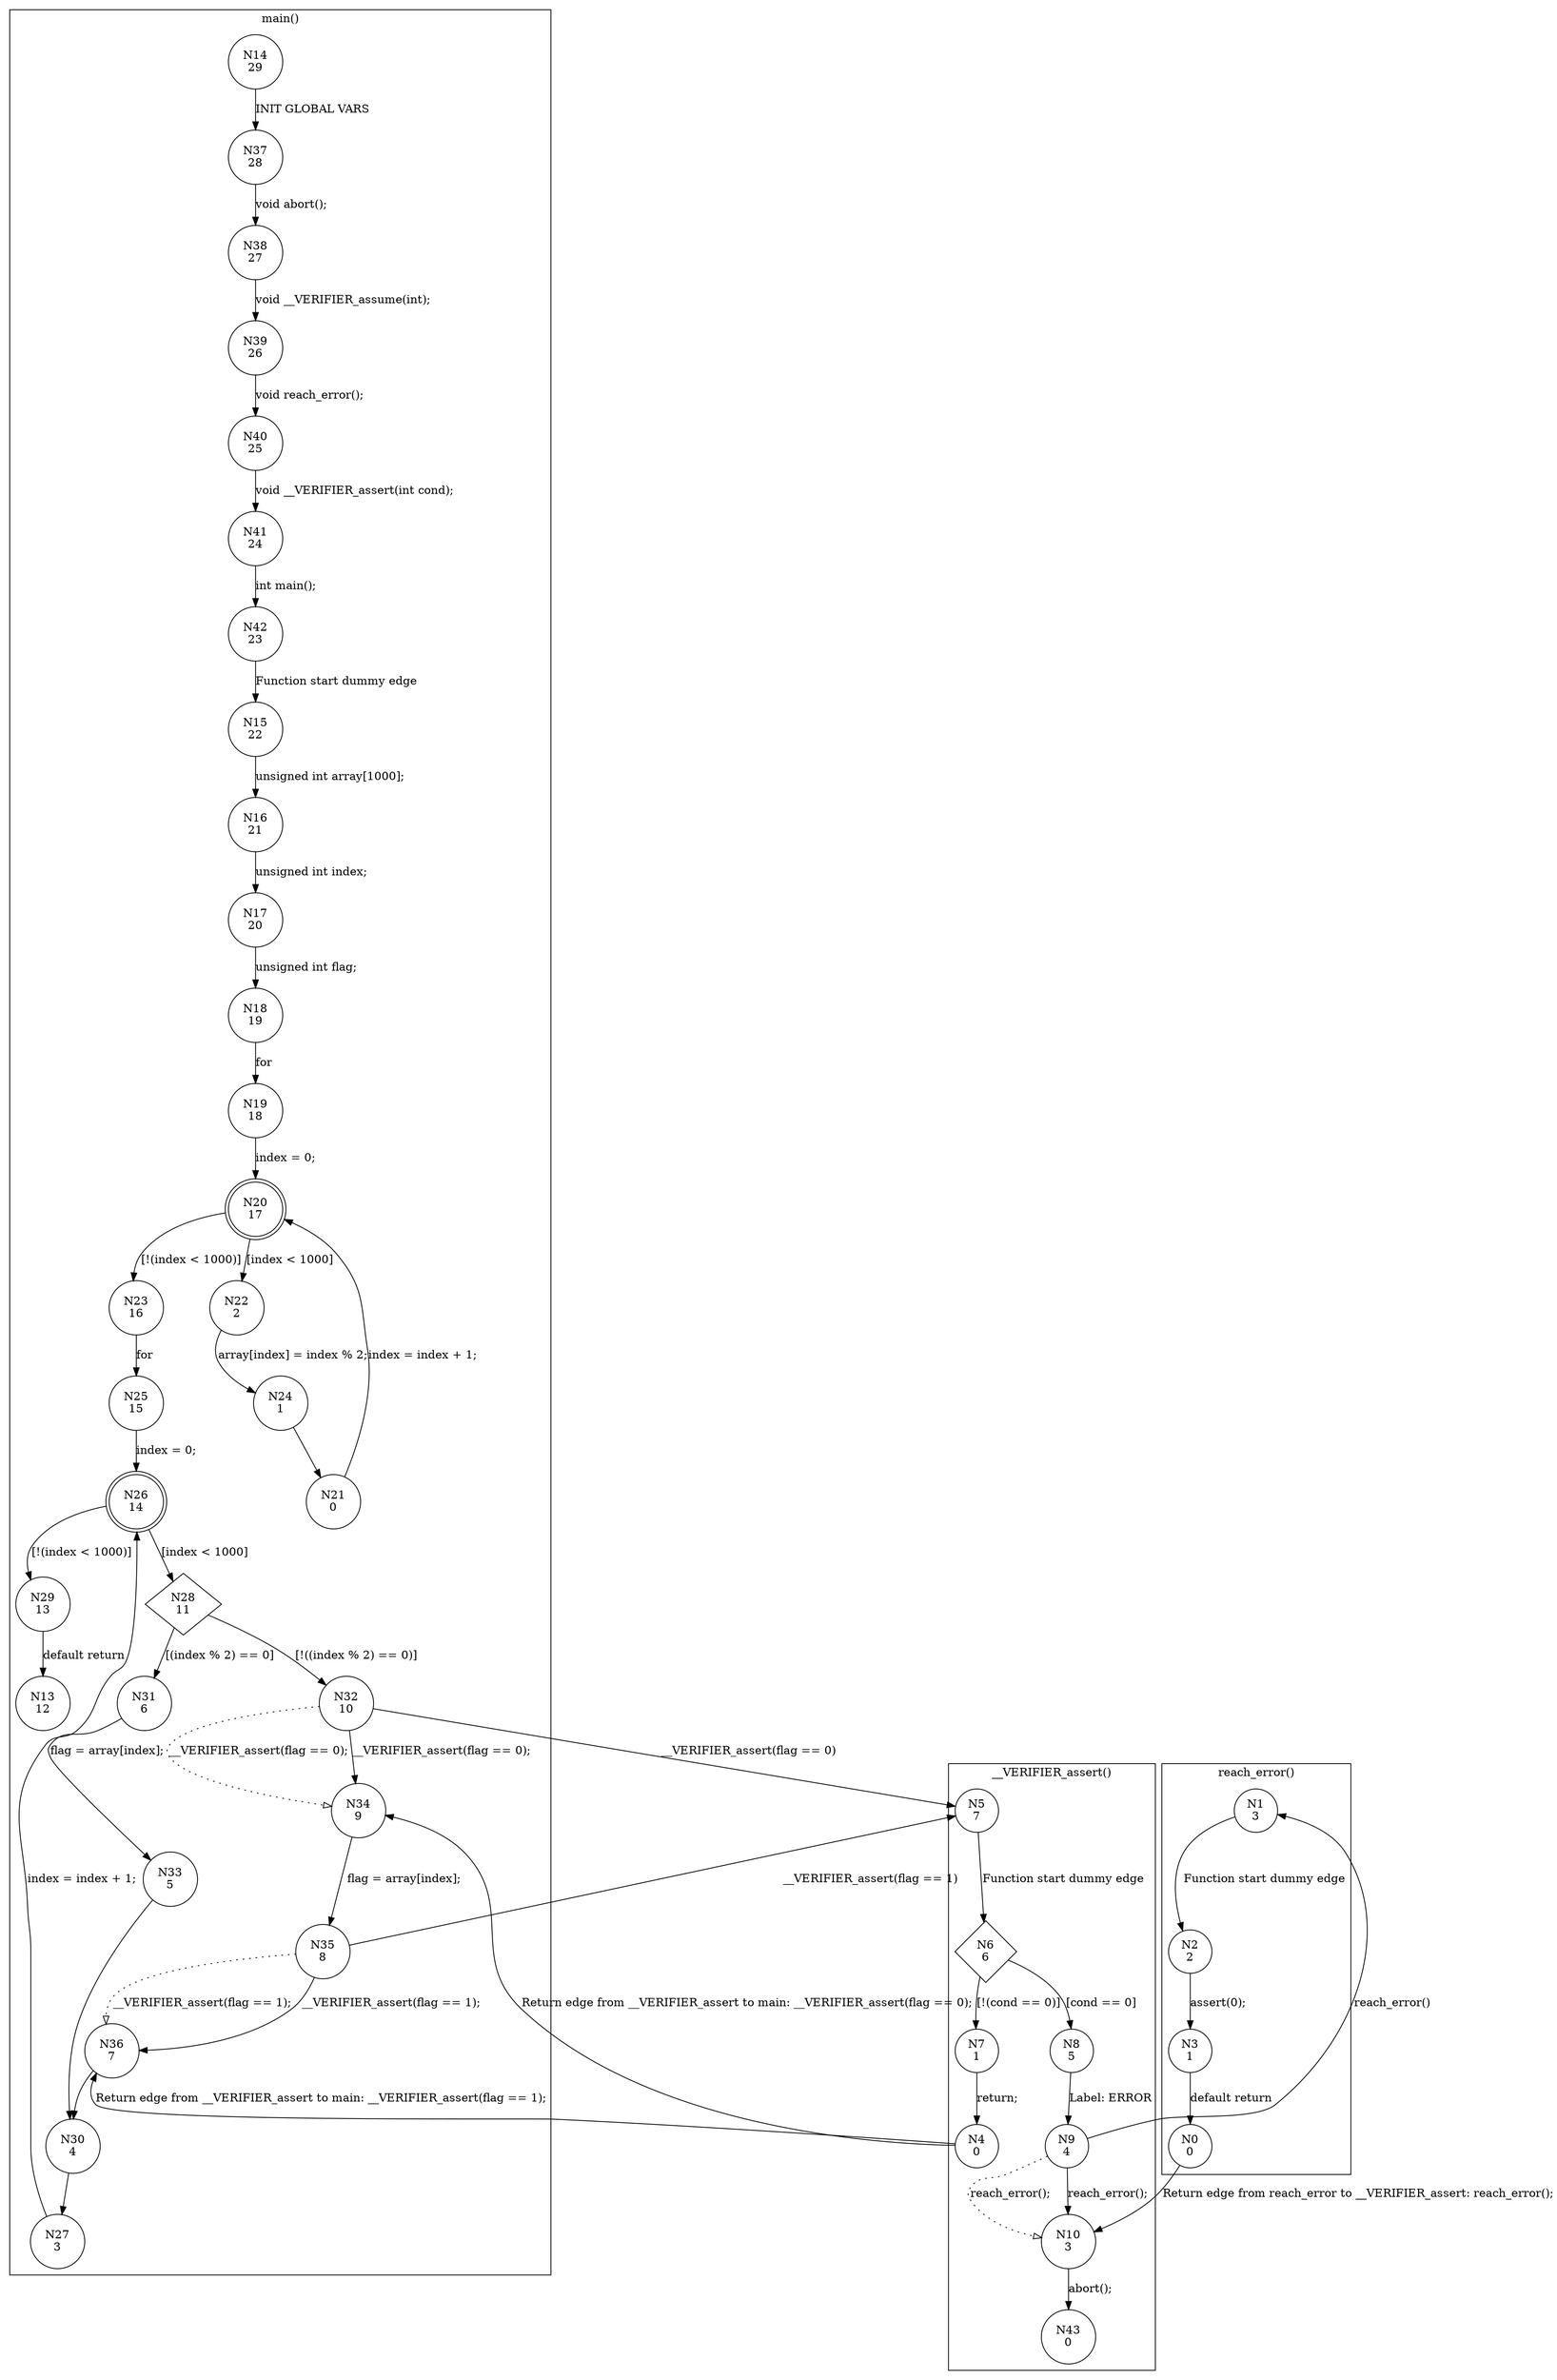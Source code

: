 digraph CFA {
14 [shape="circle" label="N14\n29"]
37 [shape="circle" label="N37\n28"]
38 [shape="circle" label="N38\n27"]
39 [shape="circle" label="N39\n26"]
40 [shape="circle" label="N40\n25"]
41 [shape="circle" label="N41\n24"]
42 [shape="circle" label="N42\n23"]
15 [shape="circle" label="N15\n22"]
16 [shape="circle" label="N16\n21"]
17 [shape="circle" label="N17\n20"]
18 [shape="circle" label="N18\n19"]
19 [shape="circle" label="N19\n18"]
20 [shape="doublecircle" label="N20\n17"]
23 [shape="circle" label="N23\n16"]
25 [shape="circle" label="N25\n15"]
26 [shape="doublecircle" label="N26\n14"]
29 [shape="circle" label="N29\n13"]
13 [shape="circle" label="N13\n12"]
28 [shape="diamond" label="N28\n11"]
32 [shape="circle" label="N32\n10"]
5 [shape="circle" label="N5\n7"]
6 [shape="diamond" label="N6\n6"]
7 [shape="circle" label="N7\n1"]
4 [shape="circle" label="N4\n0"]
36 [shape="circle" label="N36\n7"]
30 [shape="circle" label="N30\n4"]
27 [shape="circle" label="N27\n3"]
34 [shape="circle" label="N34\n9"]
35 [shape="circle" label="N35\n8"]
8 [shape="circle" label="N8\n5"]
9 [shape="circle" label="N9\n4"]
1 [shape="circle" label="N1\n3"]
2 [shape="circle" label="N2\n2"]
3 [shape="circle" label="N3\n1"]
0 [shape="circle" label="N0\n0"]
10 [shape="circle" label="N10\n3"]
43 [shape="circle" label="N43\n0"]
31 [shape="circle" label="N31\n6"]
33 [shape="circle" label="N33\n5"]
22 [shape="circle" label="N22\n2"]
24 [shape="circle" label="N24\n1"]
21 [shape="circle" label="N21\n0"]
node [shape="circle"]
subgraph cluster___VERIFIER_assert {
label="__VERIFIER_assert()"
5 -> 6 [label="Function start dummy edge"]
6 -> 8 [label="[cond == 0]"]
6 -> 7 [label="[!(cond == 0)]"]
7 -> 4 [label="return;"]
8 -> 9 [label="Label: ERROR"]
9 -> 10 [label="reach_error();" style="dotted" arrowhead="empty"]
9 -> 10 [label="reach_error();"]
10 -> 43 [label="abort();"]}
subgraph cluster_main {
label="main()"
14 -> 37 [label="INIT GLOBAL VARS"]
37 -> 38 [label="void abort();"]
38 -> 39 [label="void __VERIFIER_assume(int);"]
39 -> 40 [label="void reach_error();"]
40 -> 41 [label="void __VERIFIER_assert(int cond);"]
41 -> 42 [label="int main();"]
42 -> 15 [label="Function start dummy edge"]
15 -> 16 [label="unsigned int array[1000];"]
16 -> 17 [label="unsigned int index;"]
17 -> 18 [label="unsigned int flag;"]
18 -> 19 [label="for"]
19 -> 20 [label="index = 0;"]
20 -> 22 [label="[index < 1000]"]
20 -> 23 [label="[!(index < 1000)]"]
23 -> 25 [label="for"]
25 -> 26 [label="index = 0;"]
26 -> 28 [label="[index < 1000]"]
26 -> 29 [label="[!(index < 1000)]"]
29 -> 13 [label="default return"]
28 -> 31 [label="[(index % 2) == 0]"]
28 -> 32 [label="[!((index % 2) == 0)]"]
32 -> 34 [label="__VERIFIER_assert(flag == 0);" style="dotted" arrowhead="empty"]
32 -> 34 [label="__VERIFIER_assert(flag == 0);"]
36 -> 30 [label=""]
30 -> 27 [label=""]
27 -> 26 [label="index = index + 1;"]
34 -> 35 [label="flag = array[index];"]
35 -> 36 [label="__VERIFIER_assert(flag == 1);" style="dotted" arrowhead="empty"]
35 -> 36 [label="__VERIFIER_assert(flag == 1);"]
31 -> 33 [label="flag = array[index];"]
33 -> 30 [label=""]
22 -> 24 [label="array[index] = index % 2;"]
24 -> 21 [label=""]
21 -> 20 [label="index = index + 1;"]}
subgraph cluster_reach_error {
label="reach_error()"
1 -> 2 [label="Function start dummy edge"]
2 -> 3 [label="assert(0);"]
3 -> 0 [label="default return"]}
32 -> 5 [label="__VERIFIER_assert(flag == 0)"]
4 -> 34 [label="Return edge from __VERIFIER_assert to main: __VERIFIER_assert(flag == 0);"]
4 -> 36 [label="Return edge from __VERIFIER_assert to main: __VERIFIER_assert(flag == 1);"]
35 -> 5 [label="__VERIFIER_assert(flag == 1)"]
9 -> 1 [label="reach_error()"]
0 -> 10 [label="Return edge from reach_error to __VERIFIER_assert: reach_error();"]}